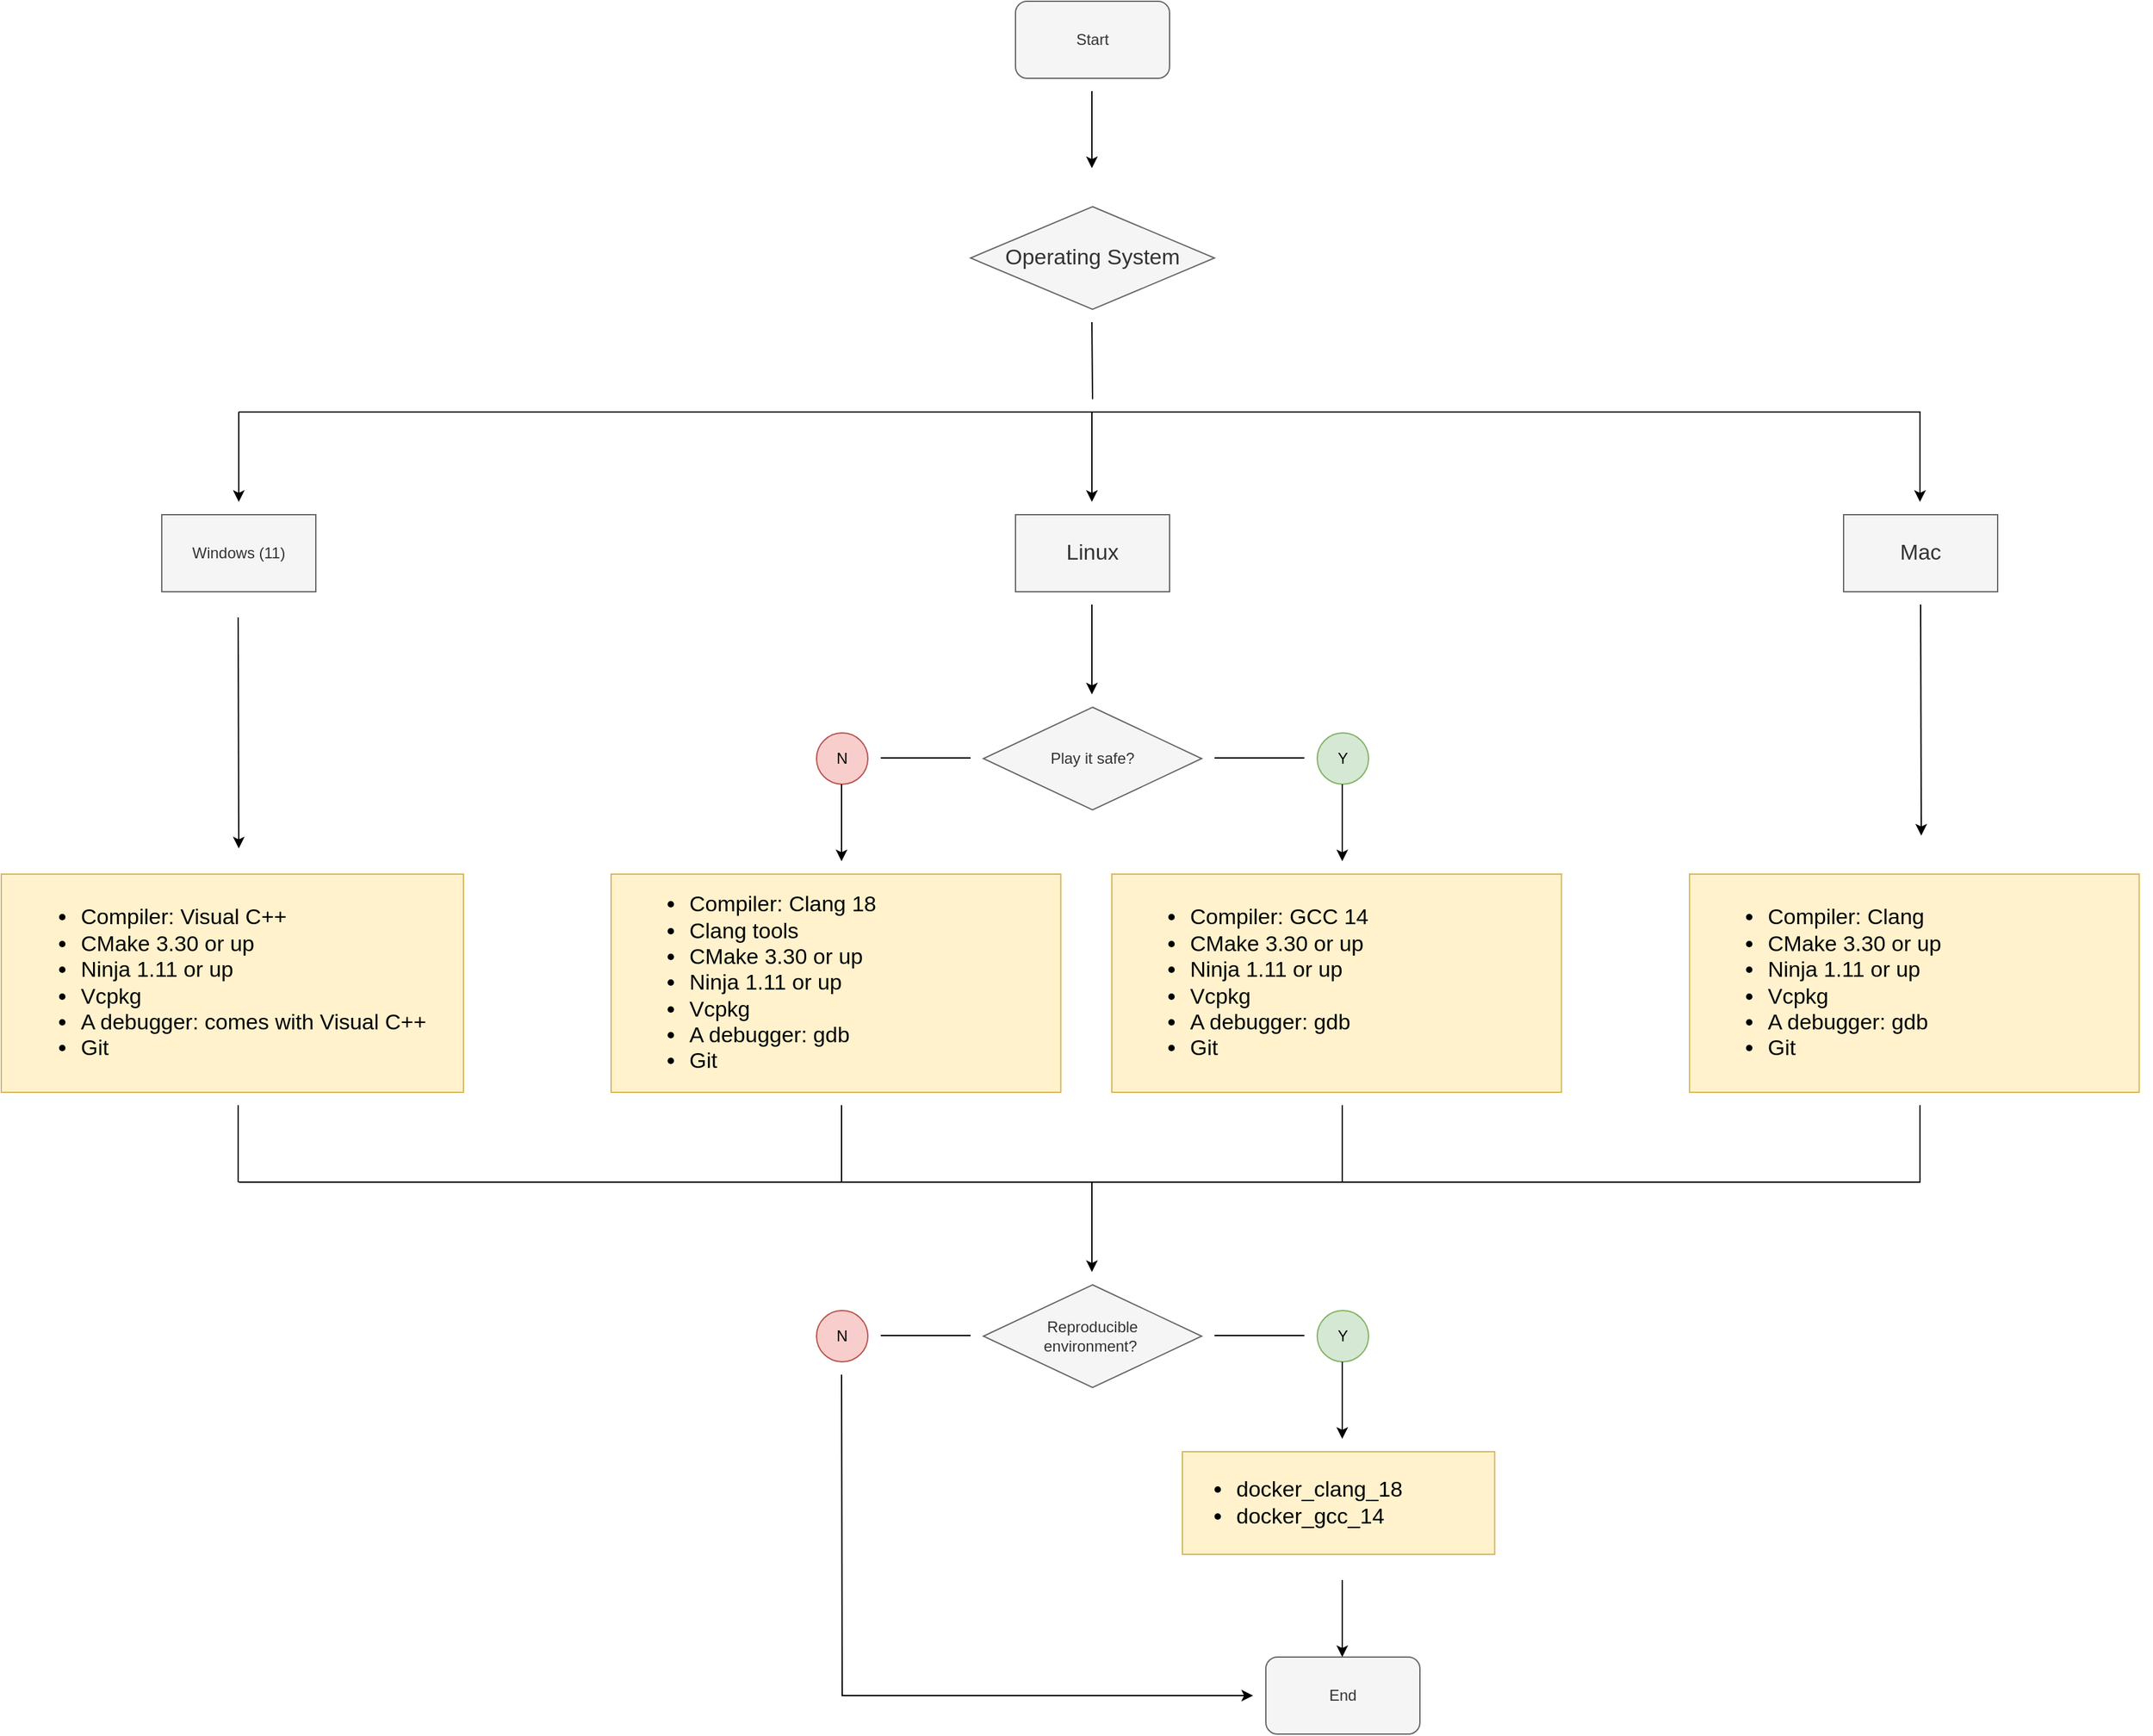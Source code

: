<mxfile version="21.2.8" type="device">
  <diagram name="Page-1" id="r1JFL66CTiuOgVCJ2-nQ">
    <mxGraphModel dx="2058" dy="1180" grid="1" gridSize="10" guides="1" tooltips="1" connect="1" arrows="1" fold="1" page="1" pageScale="1" pageWidth="3300" pageHeight="4681" math="0" shadow="0">
      <root>
        <mxCell id="0" />
        <mxCell id="1" parent="0" />
        <mxCell id="HtgCEXxv3qPICbZDnLhH-1" value="Start" style="rounded=1;whiteSpace=wrap;html=1;fillColor=#f5f5f5;fontColor=#333333;strokeColor=#666666;" vertex="1" parent="1">
          <mxGeometry x="1005" y="170" width="120" height="60" as="geometry" />
        </mxCell>
        <mxCell id="HtgCEXxv3qPICbZDnLhH-2" value="&lt;font style=&quot;font-size: 17px;&quot;&gt;Operating System&lt;/font&gt;" style="rhombus;whiteSpace=wrap;html=1;fillColor=#f5f5f5;fontColor=#333333;strokeColor=#666666;" vertex="1" parent="1">
          <mxGeometry x="970" y="330" width="190" height="80" as="geometry" />
        </mxCell>
        <mxCell id="HtgCEXxv3qPICbZDnLhH-3" value="Windows (11)" style="rounded=0;whiteSpace=wrap;html=1;fillColor=#f5f5f5;fontColor=#333333;strokeColor=#666666;" vertex="1" parent="1">
          <mxGeometry x="340" y="570" width="120" height="60" as="geometry" />
        </mxCell>
        <mxCell id="HtgCEXxv3qPICbZDnLhH-4" value="&lt;font style=&quot;font-size: 17px;&quot;&gt;Linux&lt;/font&gt;" style="rounded=0;whiteSpace=wrap;html=1;fillColor=#f5f5f5;fontColor=#333333;strokeColor=#666666;" vertex="1" parent="1">
          <mxGeometry x="1005" y="570" width="120" height="60" as="geometry" />
        </mxCell>
        <mxCell id="HtgCEXxv3qPICbZDnLhH-5" value="&lt;font style=&quot;font-size: 17px;&quot;&gt;Mac&lt;/font&gt;" style="rounded=0;whiteSpace=wrap;html=1;fillColor=#f5f5f5;fontColor=#333333;strokeColor=#666666;" vertex="1" parent="1">
          <mxGeometry x="1650" y="570" width="120" height="60" as="geometry" />
        </mxCell>
        <mxCell id="HtgCEXxv3qPICbZDnLhH-8" value="" style="group" vertex="1" connectable="0" parent="1">
          <mxGeometry x="215" y="850" width="370" height="170" as="geometry" />
        </mxCell>
        <mxCell id="HtgCEXxv3qPICbZDnLhH-7" value="" style="rounded=0;whiteSpace=wrap;html=1;fillColor=#fff2cc;strokeColor=#d6b656;" vertex="1" parent="HtgCEXxv3qPICbZDnLhH-8">
          <mxGeometry width="360" height="170" as="geometry" />
        </mxCell>
        <mxCell id="HtgCEXxv3qPICbZDnLhH-6" value="&lt;div style=&quot;font-size: 17px;&quot;&gt;&lt;ul&gt;&lt;li&gt;Compiler: Visual C++&lt;/li&gt;&lt;li&gt;CMake 3.30 or up&lt;/li&gt;&lt;li&gt;Ninja 1.11 or up&lt;/li&gt;&lt;li&gt;Vcpkg&lt;/li&gt;&lt;li&gt;A debugger: comes with Visual C++&lt;/li&gt;&lt;li&gt;Git&lt;/li&gt;&lt;/ul&gt;&lt;/div&gt;" style="text;html=1;strokeColor=none;fillColor=none;align=left;verticalAlign=middle;whiteSpace=wrap;rounded=0;" vertex="1" parent="HtgCEXxv3qPICbZDnLhH-8">
          <mxGeometry x="20" y="10" width="350" height="150" as="geometry" />
        </mxCell>
        <mxCell id="HtgCEXxv3qPICbZDnLhH-9" value="" style="group" vertex="1" connectable="0" parent="1">
          <mxGeometry x="1080" y="850" width="360" height="170" as="geometry" />
        </mxCell>
        <mxCell id="HtgCEXxv3qPICbZDnLhH-10" value="" style="rounded=0;whiteSpace=wrap;html=1;fillColor=#fff2cc;strokeColor=#d6b656;" vertex="1" parent="HtgCEXxv3qPICbZDnLhH-9">
          <mxGeometry width="350.27" height="170" as="geometry" />
        </mxCell>
        <mxCell id="HtgCEXxv3qPICbZDnLhH-11" value="&lt;div style=&quot;font-size: 17px;&quot;&gt;&lt;ul&gt;&lt;li&gt;Compiler: GCC 14&lt;/li&gt;&lt;li&gt;CMake 3.30 or up&lt;/li&gt;&lt;li&gt;Ninja 1.11 or up&lt;/li&gt;&lt;li&gt;Vcpkg&lt;/li&gt;&lt;li&gt;A debugger: gdb&lt;/li&gt;&lt;li&gt;Git&lt;/li&gt;&lt;/ul&gt;&lt;/div&gt;" style="text;html=1;strokeColor=none;fillColor=none;align=left;verticalAlign=middle;whiteSpace=wrap;rounded=0;" vertex="1" parent="HtgCEXxv3qPICbZDnLhH-9">
          <mxGeometry x="19.459" y="10" width="340.541" height="150" as="geometry" />
        </mxCell>
        <mxCell id="HtgCEXxv3qPICbZDnLhH-12" value="Play it safe?" style="rhombus;whiteSpace=wrap;html=1;fillColor=#f5f5f5;strokeColor=#666666;fontColor=#333333;" vertex="1" parent="1">
          <mxGeometry x="980" y="720" width="170" height="80" as="geometry" />
        </mxCell>
        <mxCell id="HtgCEXxv3qPICbZDnLhH-13" value="" style="group" vertex="1" connectable="0" parent="1">
          <mxGeometry x="690" y="850" width="360" height="170" as="geometry" />
        </mxCell>
        <mxCell id="HtgCEXxv3qPICbZDnLhH-14" value="" style="rounded=0;whiteSpace=wrap;html=1;fillColor=#fff2cc;strokeColor=#d6b656;" vertex="1" parent="HtgCEXxv3qPICbZDnLhH-13">
          <mxGeometry width="350.27" height="170" as="geometry" />
        </mxCell>
        <mxCell id="HtgCEXxv3qPICbZDnLhH-15" value="&lt;div style=&quot;font-size: 17px;&quot;&gt;&lt;ul&gt;&lt;li&gt;Compiler: Clang 18&lt;/li&gt;&lt;li&gt;Clang tools&lt;/li&gt;&lt;li&gt;CMake 3.30 or up&lt;/li&gt;&lt;li&gt;Ninja 1.11 or up&lt;/li&gt;&lt;li&gt;Vcpkg&lt;/li&gt;&lt;li&gt;A debugger: gdb&lt;/li&gt;&lt;li&gt;Git&lt;/li&gt;&lt;/ul&gt;&lt;/div&gt;" style="text;html=1;strokeColor=none;fillColor=none;align=left;verticalAlign=middle;whiteSpace=wrap;rounded=0;" vertex="1" parent="HtgCEXxv3qPICbZDnLhH-13">
          <mxGeometry x="19.459" y="10" width="340.541" height="150" as="geometry" />
        </mxCell>
        <mxCell id="HtgCEXxv3qPICbZDnLhH-16" value="Y" style="ellipse;whiteSpace=wrap;html=1;fillColor=#d5e8d4;strokeColor=#82b366;" vertex="1" parent="1">
          <mxGeometry x="1240" y="740" width="40" height="40" as="geometry" />
        </mxCell>
        <mxCell id="HtgCEXxv3qPICbZDnLhH-17" value="N" style="ellipse;whiteSpace=wrap;html=1;fillColor=#f8cecc;strokeColor=#b85450;" vertex="1" parent="1">
          <mxGeometry x="850" y="740" width="40" height="40" as="geometry" />
        </mxCell>
        <mxCell id="HtgCEXxv3qPICbZDnLhH-19" value="" style="group" vertex="1" connectable="0" parent="1">
          <mxGeometry x="1530" y="850" width="360" height="170" as="geometry" />
        </mxCell>
        <mxCell id="HtgCEXxv3qPICbZDnLhH-20" value="" style="rounded=0;whiteSpace=wrap;html=1;fillColor=#fff2cc;strokeColor=#d6b656;" vertex="1" parent="HtgCEXxv3qPICbZDnLhH-19">
          <mxGeometry width="350.27" height="170" as="geometry" />
        </mxCell>
        <mxCell id="HtgCEXxv3qPICbZDnLhH-21" value="&lt;div style=&quot;font-size: 17px;&quot;&gt;&lt;ul&gt;&lt;li&gt;Compiler: Clang&lt;/li&gt;&lt;li&gt;CMake 3.30 or up&lt;/li&gt;&lt;li&gt;Ninja 1.11 or up&lt;/li&gt;&lt;li&gt;Vcpkg&lt;/li&gt;&lt;li&gt;A debugger: gdb&lt;/li&gt;&lt;li&gt;Git&lt;/li&gt;&lt;/ul&gt;&lt;/div&gt;" style="text;html=1;strokeColor=none;fillColor=none;align=left;verticalAlign=middle;whiteSpace=wrap;rounded=0;" vertex="1" parent="HtgCEXxv3qPICbZDnLhH-19">
          <mxGeometry x="19.459" y="10" width="340.541" height="150" as="geometry" />
        </mxCell>
        <mxCell id="HtgCEXxv3qPICbZDnLhH-22" value="Reproducible &lt;br&gt;environment?&amp;nbsp;" style="rhombus;whiteSpace=wrap;html=1;fillColor=#f5f5f5;fontColor=#333333;strokeColor=#666666;" vertex="1" parent="1">
          <mxGeometry x="980" y="1170" width="170" height="80" as="geometry" />
        </mxCell>
        <mxCell id="HtgCEXxv3qPICbZDnLhH-23" value="Y" style="ellipse;whiteSpace=wrap;html=1;fillColor=#d5e8d4;strokeColor=#82b366;" vertex="1" parent="1">
          <mxGeometry x="1240" y="1190" width="40" height="40" as="geometry" />
        </mxCell>
        <mxCell id="HtgCEXxv3qPICbZDnLhH-25" value="" style="group" vertex="1" connectable="0" parent="1">
          <mxGeometry x="1135" y="1300" width="250" height="80" as="geometry" />
        </mxCell>
        <mxCell id="HtgCEXxv3qPICbZDnLhH-26" value="&lt;div style=&quot;font-size: 17px;&quot;&gt;&lt;ul&gt;&lt;li&gt;&lt;font style=&quot;font-size: 17px;&quot;&gt;docker_clang_18&lt;/font&gt;&lt;/li&gt;&lt;li&gt;&lt;font style=&quot;font-size: 17px;&quot;&gt;docker_gcc_14&lt;/font&gt;&lt;/li&gt;&lt;/ul&gt;&lt;/div&gt;" style="rounded=0;whiteSpace=wrap;html=1;fillColor=#fff2cc;strokeColor=#d6b656;align=left;" vertex="1" parent="HtgCEXxv3qPICbZDnLhH-25">
          <mxGeometry width="243.243" height="80" as="geometry" />
        </mxCell>
        <mxCell id="HtgCEXxv3qPICbZDnLhH-28" value="N" style="ellipse;whiteSpace=wrap;html=1;fillColor=#f8cecc;strokeColor=#b85450;" vertex="1" parent="1">
          <mxGeometry x="850" y="1190" width="40" height="40" as="geometry" />
        </mxCell>
        <mxCell id="HtgCEXxv3qPICbZDnLhH-29" value="End" style="rounded=1;whiteSpace=wrap;html=1;fillColor=#f5f5f5;fontColor=#333333;strokeColor=#666666;" vertex="1" parent="1">
          <mxGeometry x="1200" y="1460" width="120" height="60" as="geometry" />
        </mxCell>
        <mxCell id="HtgCEXxv3qPICbZDnLhH-30" value="" style="endArrow=classic;html=1;rounded=0;" edge="1" parent="1">
          <mxGeometry width="50" height="50" relative="1" as="geometry">
            <mxPoint x="1064.5" y="240" as="sourcePoint" />
            <mxPoint x="1064.5" y="300" as="targetPoint" />
          </mxGeometry>
        </mxCell>
        <mxCell id="HtgCEXxv3qPICbZDnLhH-31" value="" style="endArrow=none;html=1;rounded=0;" edge="1" parent="1">
          <mxGeometry width="50" height="50" relative="1" as="geometry">
            <mxPoint x="400" y="490" as="sourcePoint" />
            <mxPoint x="1710" y="490" as="targetPoint" />
          </mxGeometry>
        </mxCell>
        <mxCell id="HtgCEXxv3qPICbZDnLhH-32" value="" style="endArrow=classic;html=1;rounded=0;" edge="1" parent="1">
          <mxGeometry width="50" height="50" relative="1" as="geometry">
            <mxPoint x="1064.5" y="490" as="sourcePoint" />
            <mxPoint x="1064.5" y="560" as="targetPoint" />
          </mxGeometry>
        </mxCell>
        <mxCell id="HtgCEXxv3qPICbZDnLhH-33" value="" style="endArrow=classic;html=1;rounded=0;" edge="1" parent="1">
          <mxGeometry width="50" height="50" relative="1" as="geometry">
            <mxPoint x="400" y="490" as="sourcePoint" />
            <mxPoint x="400" y="560" as="targetPoint" />
          </mxGeometry>
        </mxCell>
        <mxCell id="HtgCEXxv3qPICbZDnLhH-34" value="" style="endArrow=classic;html=1;rounded=0;" edge="1" parent="1">
          <mxGeometry width="50" height="50" relative="1" as="geometry">
            <mxPoint x="1709.5" y="490" as="sourcePoint" />
            <mxPoint x="1709.5" y="560" as="targetPoint" />
          </mxGeometry>
        </mxCell>
        <mxCell id="HtgCEXxv3qPICbZDnLhH-35" value="" style="endArrow=none;html=1;rounded=0;" edge="1" parent="1">
          <mxGeometry width="50" height="50" relative="1" as="geometry">
            <mxPoint x="1065" y="480" as="sourcePoint" />
            <mxPoint x="1064.5" y="420" as="targetPoint" />
          </mxGeometry>
        </mxCell>
        <mxCell id="HtgCEXxv3qPICbZDnLhH-36" value="" style="endArrow=none;html=1;rounded=0;" edge="1" parent="1">
          <mxGeometry width="50" height="50" relative="1" as="geometry">
            <mxPoint x="1160" y="759.5" as="sourcePoint" />
            <mxPoint x="1230" y="759.5" as="targetPoint" />
          </mxGeometry>
        </mxCell>
        <mxCell id="HtgCEXxv3qPICbZDnLhH-37" value="" style="endArrow=classic;html=1;rounded=0;" edge="1" parent="1">
          <mxGeometry width="50" height="50" relative="1" as="geometry">
            <mxPoint x="1259.5" y="780" as="sourcePoint" />
            <mxPoint x="1259.5" y="840" as="targetPoint" />
          </mxGeometry>
        </mxCell>
        <mxCell id="HtgCEXxv3qPICbZDnLhH-38" value="" style="endArrow=none;html=1;rounded=0;" edge="1" parent="1">
          <mxGeometry width="50" height="50" relative="1" as="geometry">
            <mxPoint x="900" y="759.5" as="sourcePoint" />
            <mxPoint x="970" y="759.5" as="targetPoint" />
          </mxGeometry>
        </mxCell>
        <mxCell id="HtgCEXxv3qPICbZDnLhH-39" value="" style="endArrow=classic;html=1;rounded=0;" edge="1" parent="1">
          <mxGeometry width="50" height="50" relative="1" as="geometry">
            <mxPoint x="869.5" y="780" as="sourcePoint" />
            <mxPoint x="869.5" y="840" as="targetPoint" />
          </mxGeometry>
        </mxCell>
        <mxCell id="HtgCEXxv3qPICbZDnLhH-41" value="" style="endArrow=classic;html=1;rounded=0;" edge="1" parent="1">
          <mxGeometry width="50" height="50" relative="1" as="geometry">
            <mxPoint x="399.5" y="650" as="sourcePoint" />
            <mxPoint x="400" y="830" as="targetPoint" />
          </mxGeometry>
        </mxCell>
        <mxCell id="HtgCEXxv3qPICbZDnLhH-42" value="" style="endArrow=classic;html=1;rounded=0;" edge="1" parent="1">
          <mxGeometry width="50" height="50" relative="1" as="geometry">
            <mxPoint x="1710" y="640" as="sourcePoint" />
            <mxPoint x="1710.5" y="820" as="targetPoint" />
          </mxGeometry>
        </mxCell>
        <mxCell id="HtgCEXxv3qPICbZDnLhH-43" value="" style="endArrow=classic;html=1;rounded=0;" edge="1" parent="1">
          <mxGeometry width="50" height="50" relative="1" as="geometry">
            <mxPoint x="1064.5" y="640" as="sourcePoint" />
            <mxPoint x="1064.5" y="710" as="targetPoint" />
          </mxGeometry>
        </mxCell>
        <mxCell id="HtgCEXxv3qPICbZDnLhH-44" value="" style="endArrow=none;html=1;rounded=0;" edge="1" parent="1">
          <mxGeometry width="50" height="50" relative="1" as="geometry">
            <mxPoint x="400" y="1090" as="sourcePoint" />
            <mxPoint x="1710" y="1090" as="targetPoint" />
          </mxGeometry>
        </mxCell>
        <mxCell id="HtgCEXxv3qPICbZDnLhH-45" value="" style="endArrow=classic;html=1;rounded=0;" edge="1" parent="1">
          <mxGeometry width="50" height="50" relative="1" as="geometry">
            <mxPoint x="1064.5" y="1090" as="sourcePoint" />
            <mxPoint x="1064.5" y="1160" as="targetPoint" />
          </mxGeometry>
        </mxCell>
        <mxCell id="HtgCEXxv3qPICbZDnLhH-46" value="" style="endArrow=none;html=1;rounded=0;" edge="1" parent="1">
          <mxGeometry width="50" height="50" relative="1" as="geometry">
            <mxPoint x="900" y="1209.5" as="sourcePoint" />
            <mxPoint x="970" y="1209.5" as="targetPoint" />
          </mxGeometry>
        </mxCell>
        <mxCell id="HtgCEXxv3qPICbZDnLhH-47" value="" style="endArrow=none;html=1;rounded=0;" edge="1" parent="1">
          <mxGeometry width="50" height="50" relative="1" as="geometry">
            <mxPoint x="1160" y="1209.5" as="sourcePoint" />
            <mxPoint x="1230" y="1209.5" as="targetPoint" />
          </mxGeometry>
        </mxCell>
        <mxCell id="HtgCEXxv3qPICbZDnLhH-49" value="" style="endArrow=none;html=1;rounded=0;" edge="1" parent="1">
          <mxGeometry width="50" height="50" relative="1" as="geometry">
            <mxPoint x="399.5" y="1090" as="sourcePoint" />
            <mxPoint x="399.5" y="1030" as="targetPoint" />
          </mxGeometry>
        </mxCell>
        <mxCell id="HtgCEXxv3qPICbZDnLhH-50" value="" style="endArrow=none;html=1;rounded=0;" edge="1" parent="1">
          <mxGeometry width="50" height="50" relative="1" as="geometry">
            <mxPoint x="869.5" y="1090" as="sourcePoint" />
            <mxPoint x="869.5" y="1030" as="targetPoint" />
          </mxGeometry>
        </mxCell>
        <mxCell id="HtgCEXxv3qPICbZDnLhH-51" value="" style="endArrow=none;html=1;rounded=0;" edge="1" parent="1">
          <mxGeometry width="50" height="50" relative="1" as="geometry">
            <mxPoint x="1259.5" y="1090" as="sourcePoint" />
            <mxPoint x="1259.5" y="1030" as="targetPoint" />
          </mxGeometry>
        </mxCell>
        <mxCell id="HtgCEXxv3qPICbZDnLhH-52" value="" style="endArrow=none;html=1;rounded=0;" edge="1" parent="1">
          <mxGeometry width="50" height="50" relative="1" as="geometry">
            <mxPoint x="1709.5" y="1090" as="sourcePoint" />
            <mxPoint x="1709.5" y="1030" as="targetPoint" />
          </mxGeometry>
        </mxCell>
        <mxCell id="HtgCEXxv3qPICbZDnLhH-53" value="" style="endArrow=classic;html=1;rounded=0;" edge="1" parent="1">
          <mxGeometry width="50" height="50" relative="1" as="geometry">
            <mxPoint x="1259.5" y="1230" as="sourcePoint" />
            <mxPoint x="1259.5" y="1290" as="targetPoint" />
          </mxGeometry>
        </mxCell>
        <mxCell id="HtgCEXxv3qPICbZDnLhH-54" value="" style="endArrow=classic;html=1;rounded=0;" edge="1" parent="1">
          <mxGeometry width="50" height="50" relative="1" as="geometry">
            <mxPoint x="869.5" y="1240" as="sourcePoint" />
            <mxPoint x="1190" y="1490" as="targetPoint" />
            <Array as="points">
              <mxPoint x="870" y="1490" />
            </Array>
          </mxGeometry>
        </mxCell>
        <mxCell id="HtgCEXxv3qPICbZDnLhH-55" value="" style="endArrow=classic;html=1;rounded=0;" edge="1" parent="1">
          <mxGeometry width="50" height="50" relative="1" as="geometry">
            <mxPoint x="1259.5" y="1400" as="sourcePoint" />
            <mxPoint x="1259.5" y="1460" as="targetPoint" />
          </mxGeometry>
        </mxCell>
      </root>
    </mxGraphModel>
  </diagram>
</mxfile>

